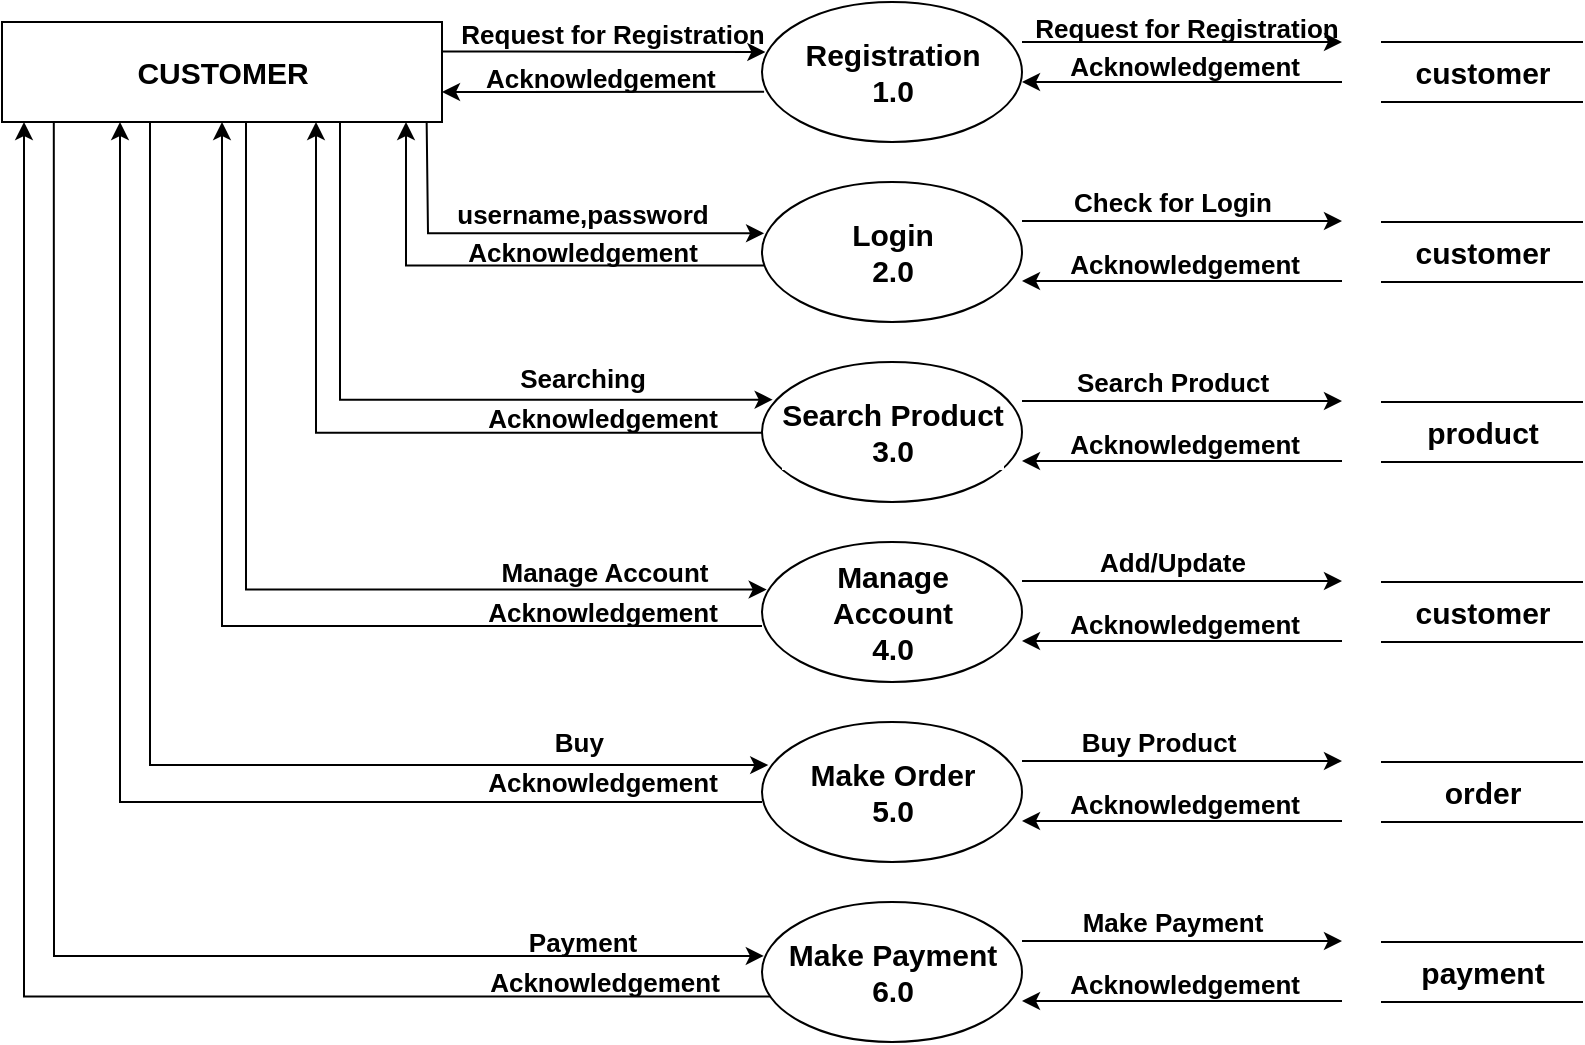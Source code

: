<mxfile>
    <diagram id="0Psh6iuW7GssUp9ffrjz" name="Page-1">
        <mxGraphModel dx="2201" dy="1956" grid="1" gridSize="10" guides="1" tooltips="1" connect="1" arrows="1" fold="1" page="1" pageScale="1" pageWidth="827" pageHeight="1169" background="#ffffff" math="0" shadow="0">
            <root>
                <mxCell id="0"/>
                <mxCell id="1" parent="0"/>
                <mxCell id="62" style="edgeStyle=none;html=1;exitX=0.008;exitY=0.569;exitDx=0;exitDy=0;entryX=1;entryY=0.5;entryDx=0;entryDy=0;labelBackgroundColor=#000000;labelBorderColor=#000000;fontSize=15;fontColor=#000000;strokeColor=#000000;exitPerimeter=0;rounded=0;" parent="1" edge="1">
                    <mxGeometry relative="1" as="geometry">
                        <mxPoint x="-426.96" y="-555.17" as="sourcePoint"/>
                        <mxPoint x="-588" y="-555" as="targetPoint"/>
                    </mxGeometry>
                </mxCell>
                <mxCell id="63" value="Registration&lt;br&gt;1.0" style="shape=ellipse;html=1;dashed=0;whitespace=wrap;perimeter=ellipsePerimeter;labelBackgroundColor=#FFFFFF;fontSize=15;fontColor=#000000;strokeColor=#000000;fillColor=#FFFFFF;fontStyle=1" parent="1" vertex="1">
                    <mxGeometry x="-428" y="-600" width="130" height="70" as="geometry"/>
                </mxCell>
                <mxCell id="64" style="edgeStyle=elbowEdgeStyle;html=1;exitX=0.008;exitY=0.597;exitDx=0;exitDy=0;labelBackgroundColor=#000000;labelBorderColor=#000000;fontSize=15;fontColor=#000000;strokeColor=#000000;exitPerimeter=0;startArrow=none;rounded=0;" parent="1" edge="1">
                    <mxGeometry relative="1" as="geometry">
                        <mxPoint x="-426.96" y="-468.21" as="sourcePoint"/>
                        <mxPoint x="-606" y="-540" as="targetPoint"/>
                        <Array as="points">
                            <mxPoint x="-606" y="-487"/>
                        </Array>
                    </mxGeometry>
                </mxCell>
                <mxCell id="65" style="edgeStyle=elbowEdgeStyle;html=1;labelBackgroundColor=#000000;labelBorderColor=#000000;fontSize=15;fontColor=#000000;strokeColor=#000000;exitX=0.005;exitY=0.449;exitDx=0;exitDy=0;exitPerimeter=0;rounded=0;" parent="1" target="79" edge="1">
                    <mxGeometry relative="1" as="geometry">
                        <mxPoint x="-427.35" y="-384.57" as="sourcePoint"/>
                        <mxPoint x="-651" y="-539" as="targetPoint"/>
                        <Array as="points">
                            <mxPoint x="-651" y="-459"/>
                        </Array>
                    </mxGeometry>
                </mxCell>
                <mxCell id="66" value="Search Product&lt;br&gt;3.0" style="shape=ellipse;html=1;dashed=0;whitespace=wrap;perimeter=ellipsePerimeter;labelBackgroundColor=#FFFFFF;fontSize=15;fontColor=#000000;strokeColor=#000000;fillColor=#FFFFFF;fontStyle=1" parent="1" vertex="1">
                    <mxGeometry x="-428" y="-420" width="130" height="70" as="geometry"/>
                </mxCell>
                <mxCell id="67" style="edgeStyle=elbowEdgeStyle;html=1;exitX=0;exitY=0.5;exitDx=0;exitDy=0;labelBackgroundColor=#000000;labelBorderColor=#000000;fontSize=15;fontColor=#000000;strokeColor=#000000;rounded=0;entryX=0.5;entryY=1;entryDx=0;entryDy=0;" parent="1" target="79" edge="1">
                    <mxGeometry relative="1" as="geometry">
                        <mxPoint x="-428.0" y="-288" as="sourcePoint"/>
                        <mxPoint x="-698" y="-533" as="targetPoint"/>
                        <Array as="points">
                            <mxPoint x="-698" y="-513"/>
                            <mxPoint x="-728" y="-403"/>
                        </Array>
                    </mxGeometry>
                </mxCell>
                <mxCell id="68" value="Manage&lt;br&gt;Account&lt;br&gt;4.0" style="shape=ellipse;html=1;dashed=0;whitespace=wrap;perimeter=ellipsePerimeter;labelBackgroundColor=#FFFFFF;fontSize=15;fontColor=#000000;strokeColor=#000000;fillColor=#FFFFFF;fontStyle=1" parent="1" vertex="1">
                    <mxGeometry x="-428" y="-330" width="130" height="70" as="geometry"/>
                </mxCell>
                <mxCell id="69" style="edgeStyle=elbowEdgeStyle;html=1;labelBackgroundColor=#000000;labelBorderColor=#000000;fontSize=15;fontColor=#000000;strokeColor=#000000;exitX=0;exitY=0.5;exitDx=0;exitDy=0;rounded=0;" parent="1" target="79" edge="1">
                    <mxGeometry relative="1" as="geometry">
                        <mxPoint x="-428.0" y="-200" as="sourcePoint"/>
                        <mxPoint x="-749" y="-535" as="targetPoint"/>
                        <Array as="points">
                            <mxPoint x="-749" y="-374"/>
                        </Array>
                    </mxGeometry>
                </mxCell>
                <mxCell id="70" value="Make Order&lt;br&gt;5.0" style="shape=ellipse;html=1;dashed=0;whitespace=wrap;perimeter=ellipsePerimeter;labelBackgroundColor=#FFFFFF;fontSize=15;fontColor=#000000;strokeColor=#000000;fillColor=#FFFFFF;fontStyle=1" parent="1" vertex="1">
                    <mxGeometry x="-428" y="-240" width="130" height="70" as="geometry"/>
                </mxCell>
                <mxCell id="71" style="edgeStyle=elbowEdgeStyle;html=1;exitX=0.011;exitY=0.59;exitDx=0;exitDy=0;labelBackgroundColor=#000000;labelBorderColor=#000000;fontSize=15;fontColor=#000000;strokeColor=#000000;exitPerimeter=0;rounded=0;entryX=0.05;entryY=1;entryDx=0;entryDy=0;entryPerimeter=0;" parent="1" target="79" edge="1">
                    <mxGeometry relative="1" as="geometry">
                        <mxPoint x="-420.57" y="-102.7" as="sourcePoint"/>
                        <mxPoint x="-797" y="-534" as="targetPoint"/>
                        <Array as="points">
                            <mxPoint x="-797" y="-287"/>
                        </Array>
                    </mxGeometry>
                </mxCell>
                <mxCell id="72" value="Make Payment&lt;br&gt;6.0" style="shape=ellipse;html=1;dashed=0;whitespace=wrap;perimeter=ellipsePerimeter;labelBackgroundColor=#FFFFFF;fontSize=15;fontColor=#000000;strokeColor=#000000;fillColor=#FFFFFF;fontStyle=1" parent="1" vertex="1">
                    <mxGeometry x="-428" y="-150" width="130" height="70" as="geometry"/>
                </mxCell>
                <mxCell id="73" style="edgeStyle=none;html=1;exitX=1.002;exitY=0.295;exitDx=0;exitDy=0;labelBackgroundColor=#000000;labelBorderColor=#000000;fontSize=15;fontColor=#000000;strokeColor=#000000;exitPerimeter=0;entryX=0.013;entryY=0.357;entryDx=0;entryDy=0;entryPerimeter=0;" parent="1" source="79" target="63" edge="1">
                    <mxGeometry relative="1" as="geometry">
                        <mxPoint x="-586" y="-576" as="sourcePoint"/>
                        <mxPoint x="-428" y="-575" as="targetPoint"/>
                    </mxGeometry>
                </mxCell>
                <mxCell id="74" style="edgeStyle=elbowEdgeStyle;html=1;exitX=0.928;exitY=0.989;exitDx=0;exitDy=0;labelBackgroundColor=#000000;labelBorderColor=#000000;fontSize=15;fontColor=#000000;strokeColor=#000000;exitPerimeter=0;rounded=0;entryX=0.008;entryY=0.366;entryDx=0;entryDy=0;entryPerimeter=0;" parent="1" target="80" edge="1">
                    <mxGeometry relative="1" as="geometry">
                        <mxPoint x="-595.8" y="-550.55" as="sourcePoint"/>
                        <mxPoint x="-428" y="-484" as="targetPoint"/>
                        <Array as="points">
                            <mxPoint x="-595" y="-500"/>
                        </Array>
                    </mxGeometry>
                </mxCell>
                <mxCell id="75" style="edgeStyle=elbowEdgeStyle;html=1;exitX=0.75;exitY=1;exitDx=0;exitDy=0;labelBackgroundColor=#000000;labelBorderColor=#000000;fontSize=15;fontColor=#000000;strokeColor=#000000;rounded=0;entryX=0.041;entryY=0.269;entryDx=0;entryDy=0;entryPerimeter=0;" parent="1" target="66" edge="1">
                    <mxGeometry relative="1" as="geometry">
                        <mxPoint x="-639" y="-542.0" as="sourcePoint"/>
                        <mxPoint x="-428" y="-401" as="targetPoint"/>
                        <Array as="points">
                            <mxPoint x="-639" y="-452"/>
                        </Array>
                    </mxGeometry>
                </mxCell>
                <mxCell id="76" style="edgeStyle=elbowEdgeStyle;html=1;exitX=0.5;exitY=1;exitDx=0;exitDy=0;labelBackgroundColor=#000000;labelBorderColor=#000000;fontSize=15;fontColor=#000000;strokeColor=#000000;rounded=0;entryX=0.018;entryY=0.34;entryDx=0;entryDy=0;entryPerimeter=0;" parent="1" target="68" edge="1">
                    <mxGeometry relative="1" as="geometry">
                        <mxPoint x="-686" y="-551" as="sourcePoint"/>
                        <mxPoint x="-428" y="-306" as="targetPoint"/>
                        <Array as="points">
                            <mxPoint x="-686" y="-321"/>
                        </Array>
                    </mxGeometry>
                </mxCell>
                <mxCell id="77" style="edgeStyle=elbowEdgeStyle;html=1;exitX=0.25;exitY=1;exitDx=0;exitDy=0;labelBackgroundColor=#000000;labelBorderColor=#000000;fontSize=15;fontColor=#000000;strokeColor=#000000;rounded=0;entryX=0.024;entryY=0.308;entryDx=0;entryDy=0;entryPerimeter=0;" parent="1" target="70" edge="1">
                    <mxGeometry relative="1" as="geometry">
                        <mxPoint x="-734" y="-553" as="sourcePoint"/>
                        <mxPoint x="-428" y="-218" as="targetPoint"/>
                        <Array as="points">
                            <mxPoint x="-734" y="-363"/>
                        </Array>
                    </mxGeometry>
                </mxCell>
                <mxCell id="78" style="edgeStyle=elbowEdgeStyle;html=1;exitX=0.13;exitY=1;exitDx=0;exitDy=0;labelBackgroundColor=#000000;labelBorderColor=#000000;fontSize=15;fontColor=#000000;strokeColor=#000000;exitPerimeter=0;rounded=0;entryX=0.007;entryY=0.385;entryDx=0;entryDy=0;entryPerimeter=0;" parent="1" target="72" edge="1">
                    <mxGeometry relative="1" as="geometry">
                        <mxPoint x="-782.1" y="-548" as="sourcePoint"/>
                        <mxPoint x="-428" y="-123" as="targetPoint"/>
                        <Array as="points">
                            <mxPoint x="-782" y="-508"/>
                            <mxPoint x="-782" y="-438"/>
                        </Array>
                    </mxGeometry>
                </mxCell>
                <mxCell id="79" value="&lt;font color=&quot;#000000&quot; size=&quot;1&quot;&gt;&lt;b style=&quot;font-size: 15px&quot;&gt;CUSTOMER&lt;/b&gt;&lt;/font&gt;" style="html=1;dashed=0;whitespace=wrap;fillColor=#FFFFFF;strokeColor=#000000;" parent="1" vertex="1">
                    <mxGeometry x="-808" y="-590" width="220" height="50" as="geometry"/>
                </mxCell>
                <mxCell id="80" value="Login&lt;br&gt;2.0" style="shape=ellipse;html=1;dashed=0;whitespace=wrap;perimeter=ellipsePerimeter;labelBackgroundColor=#FFFFFF;fontSize=15;fontColor=#000000;strokeColor=#000000;fillColor=#FFFFFF;fontStyle=1" parent="1" vertex="1">
                    <mxGeometry x="-428" y="-510" width="130" height="70" as="geometry"/>
                </mxCell>
                <mxCell id="81" value="" style="endArrow=classic;html=1;rounded=0;labelBackgroundColor=#000000;labelBorderColor=#000000;fontSize=15;fontColor=#000000;strokeColor=#000000;" parent="1" edge="1">
                    <mxGeometry width="50" height="50" relative="1" as="geometry">
                        <mxPoint x="-298" y="-580" as="sourcePoint"/>
                        <mxPoint x="-138" y="-580" as="targetPoint"/>
                    </mxGeometry>
                </mxCell>
                <mxCell id="82" value="" style="endArrow=classic;html=1;rounded=0;labelBackgroundColor=#000000;labelBorderColor=#000000;fontSize=15;fontColor=#000000;strokeColor=#000000;" parent="1" edge="1">
                    <mxGeometry width="50" height="50" relative="1" as="geometry">
                        <mxPoint x="-138" y="-560" as="sourcePoint"/>
                        <mxPoint x="-298" y="-560" as="targetPoint"/>
                    </mxGeometry>
                </mxCell>
                <mxCell id="83" value="" style="endArrow=classic;html=1;rounded=0;labelBackgroundColor=#000000;labelBorderColor=#000000;fontSize=15;fontColor=#000000;strokeColor=#000000;" parent="1" edge="1">
                    <mxGeometry width="50" height="50" relative="1" as="geometry">
                        <mxPoint x="-298" y="-490.5" as="sourcePoint"/>
                        <mxPoint x="-138" y="-490.5" as="targetPoint"/>
                    </mxGeometry>
                </mxCell>
                <mxCell id="84" value="" style="endArrow=classic;html=1;rounded=0;labelBackgroundColor=#000000;labelBorderColor=#000000;fontSize=15;fontColor=#000000;strokeColor=#000000;" parent="1" edge="1">
                    <mxGeometry width="50" height="50" relative="1" as="geometry">
                        <mxPoint x="-138" y="-460.5" as="sourcePoint"/>
                        <mxPoint x="-298" y="-460.5" as="targetPoint"/>
                    </mxGeometry>
                </mxCell>
                <mxCell id="85" value="" style="endArrow=classic;html=1;rounded=0;labelBackgroundColor=#000000;labelBorderColor=#000000;fontSize=15;fontColor=#000000;strokeColor=#000000;" parent="1" edge="1">
                    <mxGeometry width="50" height="50" relative="1" as="geometry">
                        <mxPoint x="-298" y="-400.5" as="sourcePoint"/>
                        <mxPoint x="-138" y="-400.5" as="targetPoint"/>
                    </mxGeometry>
                </mxCell>
                <mxCell id="86" value="" style="endArrow=classic;html=1;rounded=0;labelBackgroundColor=#000000;labelBorderColor=#000000;fontSize=15;fontColor=#000000;strokeColor=#000000;" parent="1" edge="1">
                    <mxGeometry width="50" height="50" relative="1" as="geometry">
                        <mxPoint x="-138" y="-370.5" as="sourcePoint"/>
                        <mxPoint x="-298" y="-370.5" as="targetPoint"/>
                    </mxGeometry>
                </mxCell>
                <mxCell id="87" value="" style="endArrow=classic;html=1;rounded=0;labelBackgroundColor=#000000;labelBorderColor=#000000;fontSize=15;fontColor=#000000;strokeColor=#000000;" parent="1" edge="1">
                    <mxGeometry width="50" height="50" relative="1" as="geometry">
                        <mxPoint x="-298" y="-310.5" as="sourcePoint"/>
                        <mxPoint x="-138" y="-310.5" as="targetPoint"/>
                    </mxGeometry>
                </mxCell>
                <mxCell id="88" value="" style="endArrow=classic;html=1;rounded=0;labelBackgroundColor=#000000;labelBorderColor=#000000;fontSize=15;fontColor=#000000;strokeColor=#000000;" parent="1" edge="1">
                    <mxGeometry width="50" height="50" relative="1" as="geometry">
                        <mxPoint x="-138" y="-280.5" as="sourcePoint"/>
                        <mxPoint x="-298" y="-280.5" as="targetPoint"/>
                    </mxGeometry>
                </mxCell>
                <mxCell id="89" value="" style="endArrow=classic;html=1;rounded=0;labelBackgroundColor=#000000;labelBorderColor=#000000;fontSize=15;fontColor=#000000;strokeColor=#000000;" parent="1" edge="1">
                    <mxGeometry width="50" height="50" relative="1" as="geometry">
                        <mxPoint x="-298" y="-220.5" as="sourcePoint"/>
                        <mxPoint x="-138" y="-220.5" as="targetPoint"/>
                    </mxGeometry>
                </mxCell>
                <mxCell id="90" value="" style="endArrow=classic;html=1;rounded=0;labelBackgroundColor=#000000;labelBorderColor=#000000;fontSize=15;fontColor=#000000;strokeColor=#000000;" parent="1" edge="1">
                    <mxGeometry width="50" height="50" relative="1" as="geometry">
                        <mxPoint x="-138" y="-190.5" as="sourcePoint"/>
                        <mxPoint x="-298" y="-190.5" as="targetPoint"/>
                    </mxGeometry>
                </mxCell>
                <mxCell id="91" value="" style="endArrow=classic;html=1;rounded=0;labelBackgroundColor=#000000;labelBorderColor=#000000;fontSize=15;fontColor=#000000;strokeColor=#000000;" parent="1" edge="1">
                    <mxGeometry width="50" height="50" relative="1" as="geometry">
                        <mxPoint x="-298" y="-130.5" as="sourcePoint"/>
                        <mxPoint x="-138" y="-130.5" as="targetPoint"/>
                    </mxGeometry>
                </mxCell>
                <mxCell id="92" value="" style="endArrow=classic;html=1;rounded=0;labelBackgroundColor=#000000;labelBorderColor=#000000;fontSize=15;fontColor=#000000;strokeColor=#000000;" parent="1" edge="1">
                    <mxGeometry width="50" height="50" relative="1" as="geometry">
                        <mxPoint x="-138" y="-100.5" as="sourcePoint"/>
                        <mxPoint x="-298" y="-100.5" as="targetPoint"/>
                    </mxGeometry>
                </mxCell>
                <mxCell id="93" value="&lt;b&gt;customer&lt;/b&gt;" style="html=1;dashed=0;whitespace=wrap;shape=partialRectangle;right=0;left=0;labelBackgroundColor=none;fontSize=15;fontColor=#000000;strokeColor=#000000;fillColor=#FFFFFF;" parent="1" vertex="1">
                    <mxGeometry x="-118" y="-580" width="100" height="30" as="geometry"/>
                </mxCell>
                <mxCell id="94" value="&lt;b&gt;customer&lt;/b&gt;" style="html=1;dashed=0;whitespace=wrap;shape=partialRectangle;right=0;left=0;labelBackgroundColor=none;fontSize=15;fontColor=#000000;strokeColor=#000000;fillColor=#FFFFFF;" parent="1" vertex="1">
                    <mxGeometry x="-118" y="-490" width="100" height="30" as="geometry"/>
                </mxCell>
                <mxCell id="95" value="&lt;b&gt;product&lt;/b&gt;" style="html=1;dashed=0;whitespace=wrap;shape=partialRectangle;right=0;left=0;labelBackgroundColor=none;fontSize=15;fontColor=#000000;strokeColor=#000000;fillColor=#FFFFFF;" parent="1" vertex="1">
                    <mxGeometry x="-118" y="-400" width="100" height="30" as="geometry"/>
                </mxCell>
                <mxCell id="96" value="&lt;b&gt;customer&lt;/b&gt;" style="html=1;dashed=0;whitespace=wrap;shape=partialRectangle;right=0;left=0;labelBackgroundColor=none;fontSize=15;fontColor=#000000;strokeColor=#000000;fillColor=#FFFFFF;" parent="1" vertex="1">
                    <mxGeometry x="-118" y="-310" width="100" height="30" as="geometry"/>
                </mxCell>
                <mxCell id="97" value="&lt;b&gt;order&lt;/b&gt;" style="html=1;dashed=0;whitespace=wrap;shape=partialRectangle;right=0;left=0;labelBackgroundColor=none;fontSize=15;fontColor=#000000;strokeColor=#000000;fillColor=#FFFFFF;" parent="1" vertex="1">
                    <mxGeometry x="-118" y="-220" width="100" height="30" as="geometry"/>
                </mxCell>
                <mxCell id="98" value="&lt;b&gt;payment&lt;/b&gt;" style="html=1;dashed=0;whitespace=wrap;shape=partialRectangle;right=0;left=0;labelBackgroundColor=none;fontSize=15;fontColor=#000000;strokeColor=#000000;fillColor=#FFFFFF;" parent="1" vertex="1">
                    <mxGeometry x="-118" y="-130" width="100" height="30" as="geometry"/>
                </mxCell>
                <mxCell id="99" value="&lt;font style=&quot;font-size: 13px&quot;&gt;Acknowledgement&lt;/font&gt;" style="text;html=1;align=right;verticalAlign=middle;resizable=0;points=[];autosize=1;strokeColor=none;fillColor=none;fontSize=15;fontColor=#000000;fontStyle=1" parent="1" vertex="1">
                    <mxGeometry x="-288" y="-579" width="130" height="20" as="geometry"/>
                </mxCell>
                <mxCell id="100" value="&lt;font style=&quot;font-size: 13px&quot;&gt;Acknowledgement&lt;/font&gt;" style="text;html=1;align=right;verticalAlign=middle;resizable=0;points=[];autosize=1;strokeColor=none;fillColor=none;fontSize=15;fontColor=#000000;fontStyle=1" parent="1" vertex="1">
                    <mxGeometry x="-288" y="-480" width="130" height="20" as="geometry"/>
                </mxCell>
                <mxCell id="101" value="&lt;font style=&quot;font-size: 13px&quot;&gt;Acknowledgement&lt;/font&gt;" style="text;html=1;align=right;verticalAlign=middle;resizable=0;points=[];autosize=1;strokeColor=none;fillColor=none;fontSize=15;fontColor=#000000;fontStyle=1" parent="1" vertex="1">
                    <mxGeometry x="-288" y="-390" width="130" height="20" as="geometry"/>
                </mxCell>
                <mxCell id="102" value="&lt;font style=&quot;font-size: 13px&quot;&gt;Acknowledgement&lt;/font&gt;" style="text;html=1;align=right;verticalAlign=middle;resizable=0;points=[];autosize=1;strokeColor=none;fillColor=none;fontSize=15;fontColor=#000000;fontStyle=1" parent="1" vertex="1">
                    <mxGeometry x="-288" y="-300" width="130" height="20" as="geometry"/>
                </mxCell>
                <mxCell id="103" value="&lt;font style=&quot;font-size: 13px&quot;&gt;Acknowledgement&lt;/font&gt;" style="text;html=1;align=right;verticalAlign=middle;resizable=0;points=[];autosize=1;strokeColor=none;fillColor=none;fontSize=15;fontColor=#000000;fontStyle=1" parent="1" vertex="1">
                    <mxGeometry x="-288" y="-210" width="130" height="20" as="geometry"/>
                </mxCell>
                <mxCell id="104" value="&lt;font style=&quot;font-size: 13px&quot;&gt;Acknowledgement&lt;/font&gt;" style="text;html=1;align=right;verticalAlign=middle;resizable=0;points=[];autosize=1;strokeColor=none;fillColor=none;fontSize=15;fontColor=#000000;fontStyle=1" parent="1" vertex="1">
                    <mxGeometry x="-288" y="-120" width="130" height="20" as="geometry"/>
                </mxCell>
                <mxCell id="105" value="&lt;b&gt;Request for Registration&lt;/b&gt;" style="text;html=1;align=center;verticalAlign=middle;resizable=0;points=[];autosize=1;strokeColor=none;fillColor=none;fontSize=13;fontColor=#000000;" parent="1" vertex="1">
                    <mxGeometry x="-301" y="-597" width="170" height="20" as="geometry"/>
                </mxCell>
                <mxCell id="106" value="&lt;b&gt;Check for Login&lt;/b&gt;" style="text;html=1;align=center;verticalAlign=middle;resizable=0;points=[];autosize=1;strokeColor=none;fillColor=none;fontSize=13;fontColor=#000000;" parent="1" vertex="1">
                    <mxGeometry x="-278" y="-510" width="110" height="20" as="geometry"/>
                </mxCell>
                <mxCell id="107" value="&lt;b&gt;Request for Registration&lt;/b&gt;" style="text;html=1;align=center;verticalAlign=middle;resizable=0;points=[];autosize=1;strokeColor=none;fillColor=none;fontSize=13;fontColor=#000000;" parent="1" vertex="1">
                    <mxGeometry x="-588" y="-594" width="170" height="20" as="geometry"/>
                </mxCell>
                <mxCell id="108" value="&lt;span style=&quot;color: rgb(0 , 0 , 0) ; font-family: &amp;#34;helvetica&amp;#34; ; font-size: 13px ; font-style: normal ; font-weight: 700 ; letter-spacing: normal ; text-align: right ; text-indent: 0px ; text-transform: none ; word-spacing: 0px ; display: inline ; float: none&quot;&gt;Acknowledgement&lt;/span&gt;" style="text;whiteSpace=wrap;html=1;fontSize=13;fontColor=#000000;" parent="1" vertex="1">
                    <mxGeometry x="-568" y="-576" width="140" height="30" as="geometry"/>
                </mxCell>
                <mxCell id="109" value="&lt;b&gt;username,password&lt;/b&gt;" style="text;html=1;align=center;verticalAlign=middle;resizable=0;points=[];autosize=1;strokeColor=none;fillColor=none;fontSize=13;fontColor=#000000;" parent="1" vertex="1">
                    <mxGeometry x="-588" y="-504" width="140" height="20" as="geometry"/>
                </mxCell>
                <mxCell id="110" value="&lt;b&gt;Acknowledgement&lt;/b&gt;" style="text;html=1;align=center;verticalAlign=middle;resizable=0;points=[];autosize=1;strokeColor=none;fillColor=none;fontSize=13;fontColor=#000000;" parent="1" vertex="1">
                    <mxGeometry x="-583" y="-485" width="130" height="20" as="geometry"/>
                </mxCell>
                <mxCell id="111" value="&lt;b&gt;Acknowledgement&lt;/b&gt;" style="text;html=1;align=center;verticalAlign=middle;resizable=0;points=[];autosize=1;strokeColor=none;fillColor=none;fontSize=13;fontColor=#000000;" parent="1" vertex="1">
                    <mxGeometry x="-573" y="-402" width="130" height="20" as="geometry"/>
                </mxCell>
                <mxCell id="112" value="&lt;b&gt;Acknowledgement&lt;/b&gt;" style="text;html=1;align=center;verticalAlign=middle;resizable=0;points=[];autosize=1;strokeColor=none;fillColor=none;fontSize=13;fontColor=#000000;" parent="1" vertex="1">
                    <mxGeometry x="-573" y="-305" width="130" height="20" as="geometry"/>
                </mxCell>
                <mxCell id="113" value="&lt;b&gt;Acknowledgement&lt;/b&gt;" style="text;html=1;align=center;verticalAlign=middle;resizable=0;points=[];autosize=1;strokeColor=none;fillColor=none;fontSize=13;fontColor=#000000;" parent="1" vertex="1">
                    <mxGeometry x="-573" y="-220" width="130" height="20" as="geometry"/>
                </mxCell>
                <mxCell id="114" value="&lt;b&gt;Acknowledgement&lt;/b&gt;" style="text;html=1;align=center;verticalAlign=middle;resizable=0;points=[];autosize=1;strokeColor=none;fillColor=none;fontSize=13;fontColor=#000000;" parent="1" vertex="1">
                    <mxGeometry x="-572" y="-120" width="130" height="20" as="geometry"/>
                </mxCell>
                <mxCell id="115" value="&lt;b&gt;Searching&lt;/b&gt;" style="text;html=1;align=center;verticalAlign=middle;resizable=0;points=[];autosize=1;strokeColor=none;fillColor=none;fontSize=13;fontColor=#000000;" parent="1" vertex="1">
                    <mxGeometry x="-558" y="-422" width="80" height="20" as="geometry"/>
                </mxCell>
                <mxCell id="116" value="&lt;b&gt;Search Product&lt;/b&gt;" style="text;html=1;align=center;verticalAlign=middle;resizable=0;points=[];autosize=1;strokeColor=none;fillColor=none;fontSize=13;fontColor=#000000;" parent="1" vertex="1">
                    <mxGeometry x="-278" y="-420" width="110" height="20" as="geometry"/>
                </mxCell>
                <mxCell id="117" value="&lt;b&gt;&lt;font style=&quot;font-size: 13px&quot; color=&quot;#000000&quot;&gt;Manage Account&lt;/font&gt;&lt;/b&gt;" style="text;html=1;align=center;verticalAlign=middle;resizable=0;points=[];autosize=1;strokeColor=none;fillColor=none;" parent="1" vertex="1">
                    <mxGeometry x="-567" y="-325" width="120" height="20" as="geometry"/>
                </mxCell>
                <mxCell id="118" value="&lt;b&gt;Add/Update&lt;/b&gt;" style="text;html=1;align=center;verticalAlign=middle;resizable=0;points=[];autosize=1;strokeColor=none;fillColor=none;fontSize=13;fontColor=#000000;" parent="1" vertex="1">
                    <mxGeometry x="-268" y="-330" width="90" height="20" as="geometry"/>
                </mxCell>
                <mxCell id="119" value="&lt;b&gt;Buy&amp;nbsp;&lt;/b&gt;" style="text;html=1;align=center;verticalAlign=middle;resizable=0;points=[];autosize=1;strokeColor=none;fillColor=none;fontSize=13;fontColor=#000000;" parent="1" vertex="1">
                    <mxGeometry x="-538" y="-240" width="40" height="20" as="geometry"/>
                </mxCell>
                <mxCell id="121" value="&lt;b&gt;Buy Product&lt;/b&gt;" style="text;html=1;align=center;verticalAlign=middle;resizable=0;points=[];autosize=1;strokeColor=none;fillColor=none;fontSize=13;fontColor=#000000;" parent="1" vertex="1">
                    <mxGeometry x="-275" y="-240" width="90" height="20" as="geometry"/>
                </mxCell>
                <mxCell id="122" value="&lt;b&gt;Payment&lt;/b&gt;" style="text;html=1;align=center;verticalAlign=middle;resizable=0;points=[];autosize=1;strokeColor=none;fillColor=none;fontSize=13;fontColor=#000000;" parent="1" vertex="1">
                    <mxGeometry x="-553" y="-140" width="70" height="20" as="geometry"/>
                </mxCell>
                <mxCell id="123" value="&lt;b&gt;Make Payment&lt;/b&gt;" style="text;html=1;align=center;verticalAlign=middle;resizable=0;points=[];autosize=1;strokeColor=none;fillColor=none;fontSize=13;fontColor=#000000;" parent="1" vertex="1">
                    <mxGeometry x="-278" y="-150" width="110" height="20" as="geometry"/>
                </mxCell>
            </root>
        </mxGraphModel>
    </diagram>
</mxfile>